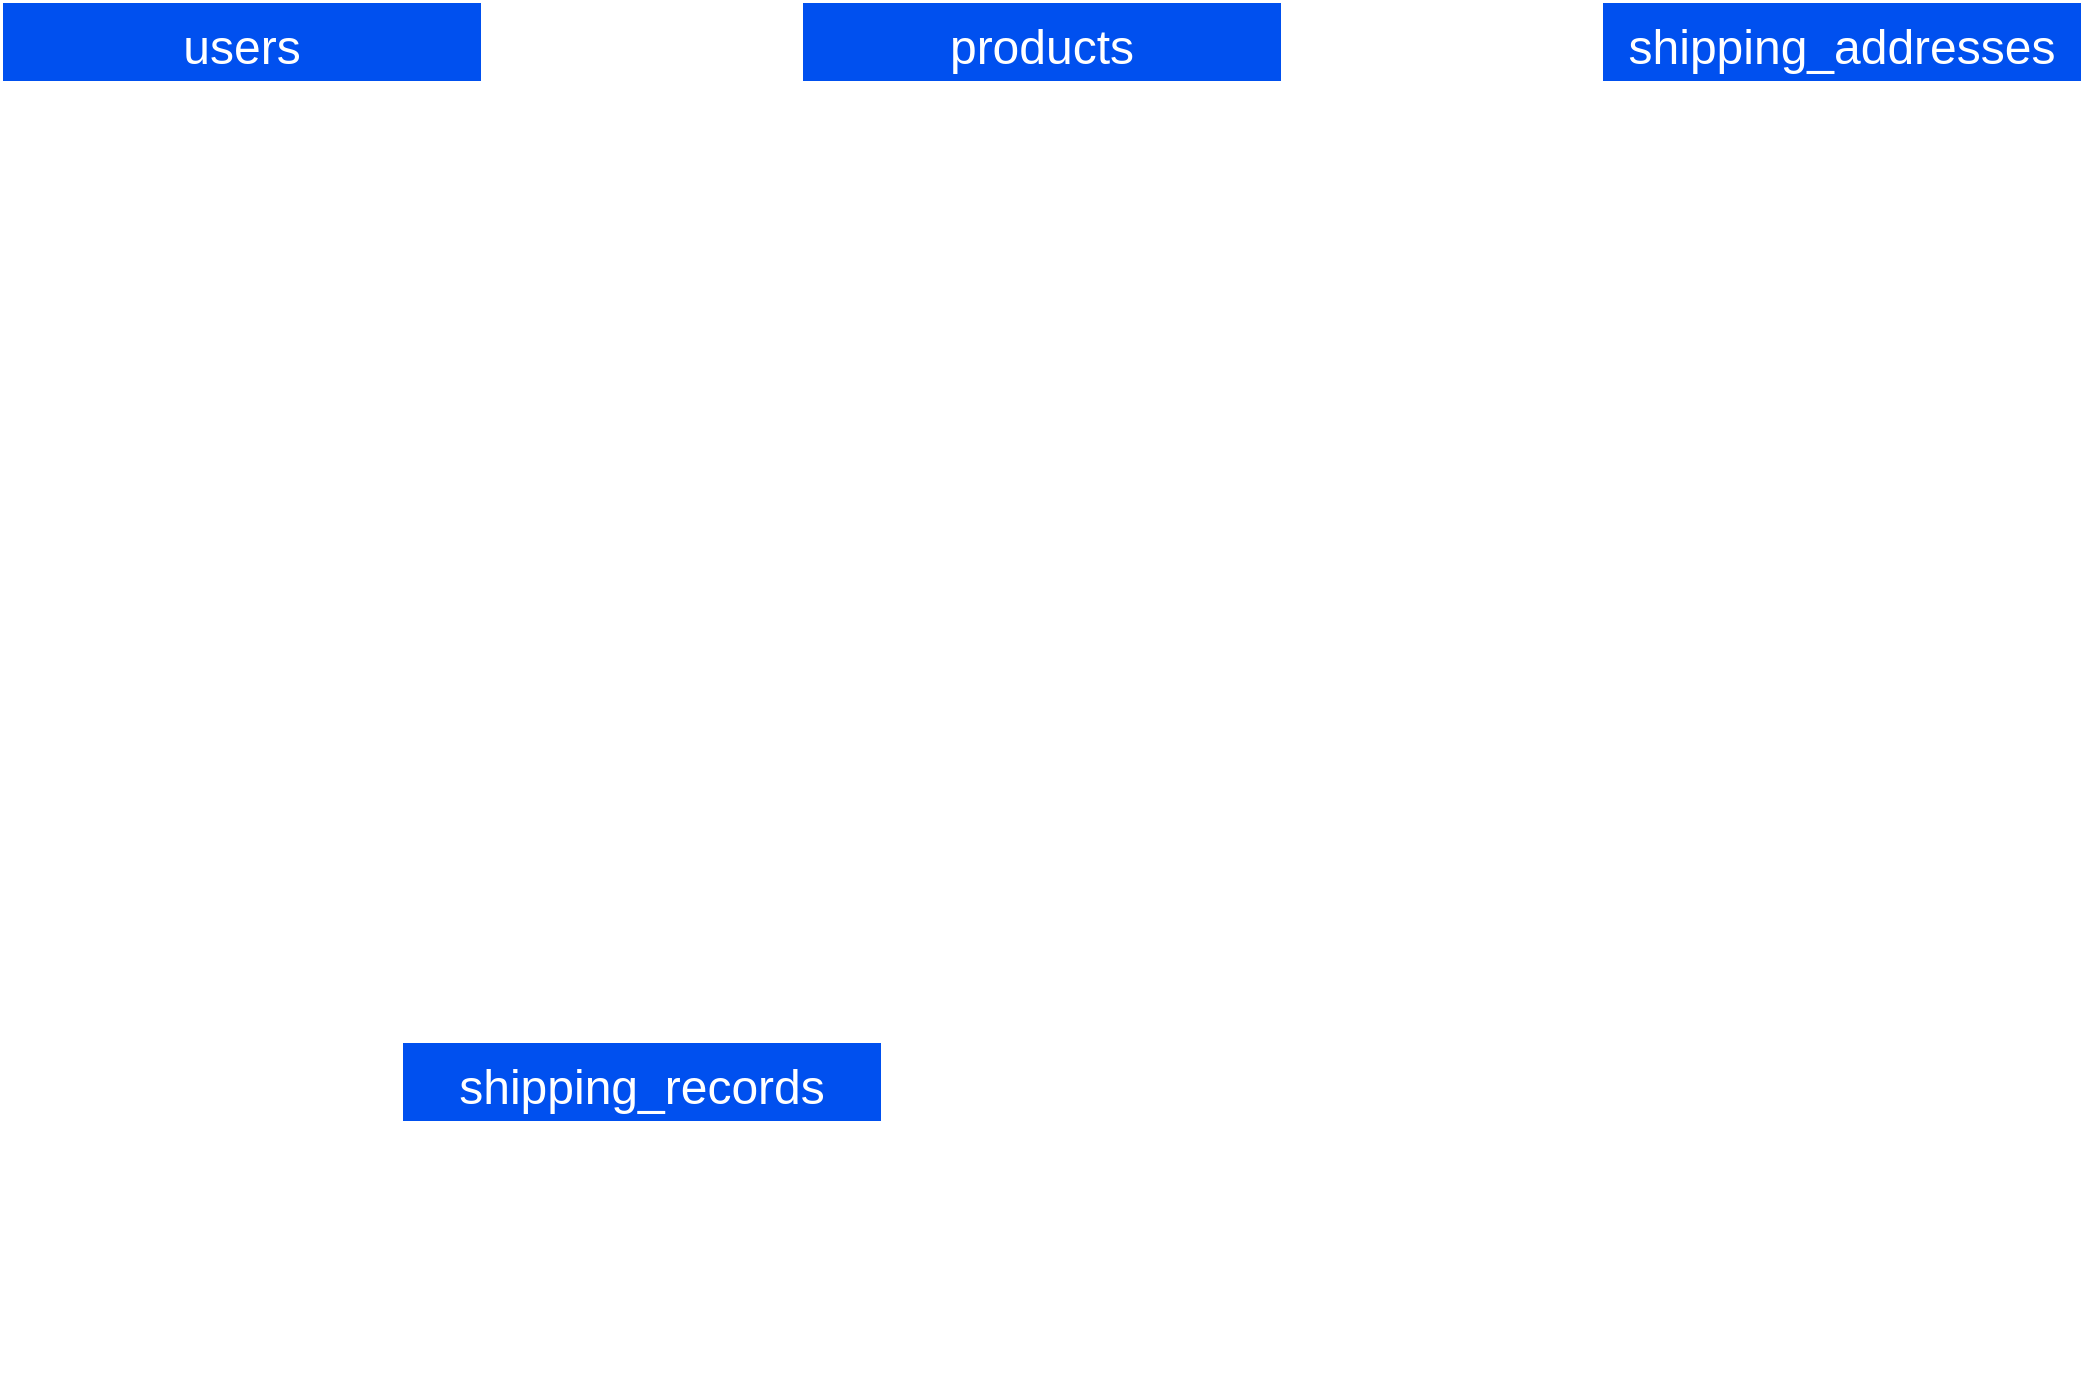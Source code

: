 <mxfile>
    <diagram id="ySHD8SOpM0Rdw_ZR9hW6" name="ページ1">
        <mxGraphModel dx="1585" dy="955" grid="1" gridSize="10" guides="1" tooltips="1" connect="1" arrows="1" fold="1" page="1" pageScale="1" pageWidth="1169" pageHeight="827" math="0" shadow="0">
            <root>
                <mxCell id="0"/>
                <mxCell id="1" parent="0"/>
                <mxCell id="10" value="users" style="swimlane;fontStyle=0;childLayout=stackLayout;horizontal=1;startSize=40;horizontalStack=0;resizeParent=1;resizeParentMax=0;resizeLast=0;collapsible=1;marginBottom=0;align=center;fontSize=24;spacing=0;labelBackgroundColor=none;fillColor=#0050ef;strokeColor=#FFFFFF;fontColor=#FFFFFF;" vertex="1" parent="1">
                    <mxGeometry x="80" y="80" width="240" height="360" as="geometry"/>
                </mxCell>
                <mxCell id="12" value="nickname " style="text;spacingLeft=4;spacingRight=4;overflow=hidden;rotatable=0;points=[[0,0.5],[1,0.5]];portConstraint=eastwest;fontSize=24;spacing=0;strokeColor=#FFFFFF;fontColor=#FFFFFF;" vertex="1" parent="10">
                    <mxGeometry y="40" width="240" height="40" as="geometry"/>
                </mxCell>
                <mxCell id="13" value="email" style="text;fillColor=none;spacingLeft=4;spacingRight=4;overflow=hidden;rotatable=0;points=[[0,0.5],[1,0.5]];portConstraint=eastwest;fontSize=24;spacing=0;strokeColor=#FFFFFF;fontColor=#FFFFFF;" vertex="1" parent="10">
                    <mxGeometry y="80" width="240" height="40" as="geometry"/>
                </mxCell>
                <mxCell id="27" value="encrypted_password" style="text;fillColor=none;spacingLeft=4;spacingRight=4;overflow=hidden;rotatable=0;points=[[0,0.5],[1,0.5]];portConstraint=eastwest;fontSize=24;spacing=0;strokeColor=#FFFFFF;fontColor=#FFFFFF;" vertex="1" parent="10">
                    <mxGeometry y="120" width="240" height="40" as="geometry"/>
                </mxCell>
                <mxCell id="32" value="family_name" style="text;fillColor=none;spacingLeft=4;spacingRight=4;overflow=hidden;rotatable=0;points=[[0,0.5],[1,0.5]];portConstraint=eastwest;fontSize=24;spacing=0;strokeColor=#FFFFFF;fontColor=#FFFFFF;" vertex="1" parent="10">
                    <mxGeometry y="160" width="240" height="40" as="geometry"/>
                </mxCell>
                <mxCell id="33" value="first_name" style="text;fillColor=none;spacingLeft=4;spacingRight=4;overflow=hidden;rotatable=0;points=[[0,0.5],[1,0.5]];portConstraint=eastwest;fontSize=24;spacing=0;strokeColor=#FFFFFF;fontColor=#FFFFFF;" vertex="1" parent="10">
                    <mxGeometry y="200" width="240" height="40" as="geometry"/>
                </mxCell>
                <mxCell id="31" value="family_name_reading" style="text;fillColor=none;spacingLeft=4;spacingRight=4;overflow=hidden;rotatable=0;points=[[0,0.5],[1,0.5]];portConstraint=eastwest;fontSize=24;spacing=0;strokeColor=#FFFFFF;fontColor=#FFFFFF;" vertex="1" parent="10">
                    <mxGeometry y="240" width="240" height="40" as="geometry"/>
                </mxCell>
                <mxCell id="28" value="first_name_reading" style="text;fillColor=none;spacingLeft=4;spacingRight=4;overflow=hidden;rotatable=0;points=[[0,0.5],[1,0.5]];portConstraint=eastwest;fontSize=24;spacing=0;strokeColor=#FFFFFF;fontColor=#FFFFFF;" vertex="1" parent="10">
                    <mxGeometry y="280" width="240" height="40" as="geometry"/>
                </mxCell>
                <mxCell id="34" value="birthday" style="text;fillColor=none;spacingLeft=4;spacingRight=4;overflow=hidden;rotatable=0;points=[[0,0.5],[1,0.5]];portConstraint=eastwest;fontSize=24;spacing=0;strokeColor=#FFFFFF;fontColor=#FFFFFF;" vertex="1" parent="10">
                    <mxGeometry y="320" width="240" height="40" as="geometry"/>
                </mxCell>
                <mxCell id="36" value="products" style="swimlane;fontStyle=0;childLayout=stackLayout;horizontal=1;startSize=40;horizontalStack=0;resizeParent=1;resizeParentMax=0;resizeLast=0;collapsible=1;marginBottom=0;align=center;fontSize=24;spacing=0;fillColor=#0050ef;strokeColor=#FFFFFF;fontColor=#FFFFFF;" vertex="1" parent="1">
                    <mxGeometry x="480" y="80" width="240" height="400" as="geometry"/>
                </mxCell>
                <mxCell id="40" value="product" style="text;fillColor=none;spacingLeft=4;spacingRight=4;overflow=hidden;rotatable=0;points=[[0,0.5],[1,0.5]];portConstraint=eastwest;fontSize=24;spacing=0;strokeColor=#FFFFFF;fontColor=#FFFFFF;" vertex="1" parent="36">
                    <mxGeometry y="40" width="240" height="40" as="geometry"/>
                </mxCell>
                <mxCell id="43" value="caption" style="text;fillColor=none;spacingLeft=4;spacingRight=4;overflow=hidden;rotatable=0;points=[[0,0.5],[1,0.5]];portConstraint=eastwest;fontSize=24;spacing=0;strokeColor=#FFFFFF;fontColor=#FFFFFF;" vertex="1" parent="36">
                    <mxGeometry y="80" width="240" height="40" as="geometry"/>
                </mxCell>
                <mxCell id="44" value="category_id" style="text;fillColor=none;spacingLeft=4;spacingRight=4;overflow=hidden;rotatable=0;points=[[0,0.5],[1,0.5]];portConstraint=eastwest;fontSize=24;spacing=0;strokeColor=#FFFFFF;fontColor=#FFFFFF;" vertex="1" parent="36">
                    <mxGeometry y="120" width="240" height="40" as="geometry"/>
                </mxCell>
                <mxCell id="45" value="condition_id" style="text;fillColor=none;spacingLeft=4;spacingRight=4;overflow=hidden;rotatable=0;points=[[0,0.5],[1,0.5]];portConstraint=eastwest;fontSize=24;spacing=0;strokeColor=#FFFFFF;fontColor=#FFFFFF;" vertex="1" parent="36">
                    <mxGeometry y="160" width="240" height="40" as="geometry"/>
                </mxCell>
                <mxCell id="46" value="fee_id" style="text;fillColor=none;spacingLeft=4;spacingRight=4;overflow=hidden;rotatable=0;points=[[0,0.5],[1,0.5]];portConstraint=eastwest;fontSize=24;spacing=0;strokeColor=#FFFFFF;fontColor=#FFFFFF;" vertex="1" parent="36">
                    <mxGeometry y="200" width="240" height="40" as="geometry"/>
                </mxCell>
                <mxCell id="47" value="prefecture_id" style="text;fillColor=none;spacingLeft=4;spacingRight=4;overflow=hidden;rotatable=0;points=[[0,0.5],[1,0.5]];portConstraint=eastwest;fontSize=24;spacing=0;strokeColor=#FFFFFF;fontColor=#FFFFFF;" vertex="1" parent="36">
                    <mxGeometry y="240" width="240" height="40" as="geometry"/>
                </mxCell>
                <mxCell id="42" value="period_id" style="text;fillColor=none;spacingLeft=4;spacingRight=4;overflow=hidden;rotatable=0;points=[[0,0.5],[1,0.5]];portConstraint=eastwest;fontSize=24;spacing=0;strokeColor=#FFFFFF;fontColor=#FFFFFF;" vertex="1" parent="36">
                    <mxGeometry y="280" width="240" height="40" as="geometry"/>
                </mxCell>
                <mxCell id="41" value="price" style="text;fillColor=none;spacingLeft=4;spacingRight=4;overflow=hidden;rotatable=0;points=[[0,0.5],[1,0.5]];portConstraint=eastwest;fontSize=24;spacing=0;strokeColor=#FFFFFF;fontColor=#FFFFFF;" vertex="1" parent="36">
                    <mxGeometry y="320" width="240" height="40" as="geometry"/>
                </mxCell>
                <mxCell id="48" value="user" style="text;fillColor=none;spacingLeft=4;spacingRight=4;overflow=hidden;rotatable=0;points=[[0,0.5],[1,0.5]];portConstraint=eastwest;fontSize=24;spacing=0;strokeColor=#FFFFFF;fontColor=#FFFFFF;" vertex="1" parent="36">
                    <mxGeometry y="360" width="240" height="40" as="geometry"/>
                </mxCell>
                <mxCell id="50" value="shipping_records" style="swimlane;fontStyle=0;childLayout=stackLayout;horizontal=1;startSize=40;horizontalStack=0;resizeParent=1;resizeParentMax=0;resizeLast=0;collapsible=1;marginBottom=0;align=center;fontSize=24;spacing=0;fillColor=#0050ef;strokeWidth=1;rounded=0;strokeColor=#FFFFFF;fontColor=#FFFFFF;" vertex="1" parent="1">
                    <mxGeometry x="280" y="600" width="240" height="160" as="geometry"/>
                </mxCell>
                <mxCell id="51" value="user" style="text;fillColor=none;spacingLeft=4;spacingRight=4;overflow=hidden;rotatable=0;points=[[0,0.5],[1,0.5]];portConstraint=eastwest;fontSize=24;spacing=0;strokeColor=#FFFFFF;fontColor=#FFFFFF;" vertex="1" parent="50">
                    <mxGeometry y="40" width="240" height="40" as="geometry"/>
                </mxCell>
                <mxCell id="52" value="product" style="text;fillColor=none;spacingLeft=4;spacingRight=4;overflow=hidden;rotatable=0;points=[[0,0.5],[1,0.5]];portConstraint=eastwest;fontSize=24;spacing=0;strokeColor=#FFFFFF;fontColor=#FFFFFF;" vertex="1" parent="50">
                    <mxGeometry y="80" width="240" height="40" as="geometry"/>
                </mxCell>
                <mxCell id="108" value="shipping_addresses" style="text;fillColor=none;spacingLeft=4;spacingRight=4;overflow=hidden;rotatable=0;points=[[0,0.5],[1,0.5]];portConstraint=eastwest;fontSize=24;spacing=0;strokeColor=#FFFFFF;fontColor=#FFFFFF;" vertex="1" parent="50">
                    <mxGeometry y="120" width="240" height="40" as="geometry"/>
                </mxCell>
                <mxCell id="54" value="shipping_addresses" style="swimlane;fontStyle=0;childLayout=stackLayout;horizontal=1;startSize=40;horizontalStack=0;resizeParent=1;resizeParentMax=0;resizeLast=0;collapsible=1;marginBottom=0;align=center;fontSize=24;spacing=0;fillColor=#0050ef;strokeColor=#FFFFFF;fontColor=#FFFFFF;" vertex="1" parent="1">
                    <mxGeometry x="880" y="80" width="240" height="280" as="geometry"/>
                </mxCell>
                <mxCell id="55" value="postal_code" style="text;fillColor=none;spacingLeft=4;spacingRight=4;overflow=hidden;rotatable=0;points=[[0,0.5],[1,0.5]];portConstraint=eastwest;fontSize=24;spacing=0;strokeColor=#FFFFFF;fontColor=#FFFFFF;" vertex="1" parent="54">
                    <mxGeometry y="40" width="240" height="40" as="geometry"/>
                </mxCell>
                <mxCell id="58" value="prefecture_id" style="text;fillColor=none;spacingLeft=4;spacingRight=4;overflow=hidden;rotatable=0;points=[[0,0.5],[1,0.5]];portConstraint=eastwest;fontSize=24;spacing=0;strokeColor=#FFFFFF;fontColor=#FFFFFF;" vertex="1" parent="54">
                    <mxGeometry y="80" width="240" height="40" as="geometry"/>
                </mxCell>
                <mxCell id="60" value="city" style="text;fillColor=none;spacingLeft=4;spacingRight=4;overflow=hidden;rotatable=0;points=[[0,0.5],[1,0.5]];portConstraint=eastwest;fontSize=24;spacing=0;strokeColor=#FFFFFF;fontColor=#FFFFFF;" vertex="1" parent="54">
                    <mxGeometry y="120" width="240" height="40" as="geometry"/>
                </mxCell>
                <mxCell id="61" value="house_number" style="text;fillColor=none;spacingLeft=4;spacingRight=4;overflow=hidden;rotatable=0;points=[[0,0.5],[1,0.5]];portConstraint=eastwest;fontSize=24;spacing=0;strokeColor=#FFFFFF;fontColor=#FFFFFF;" vertex="1" parent="54">
                    <mxGeometry y="160" width="240" height="40" as="geometry"/>
                </mxCell>
                <mxCell id="62" value="building_name" style="text;fillColor=none;spacingLeft=4;spacingRight=4;overflow=hidden;rotatable=0;points=[[0,0.5],[1,0.5]];portConstraint=eastwest;fontSize=24;spacing=0;strokeColor=#FFFFFF;fontColor=#FFFFFF;" vertex="1" parent="54">
                    <mxGeometry y="200" width="240" height="40" as="geometry"/>
                </mxCell>
                <mxCell id="63" value="telephone_number" style="text;fillColor=none;spacingLeft=4;spacingRight=4;overflow=hidden;rotatable=0;points=[[0,0.5],[1,0.5]];portConstraint=eastwest;fontSize=24;spacing=0;strokeColor=#FFFFFF;fontColor=#FFFFFF;" vertex="1" parent="54">
                    <mxGeometry y="240" width="240" height="40" as="geometry"/>
                </mxCell>
                <mxCell id="99" style="edgeStyle=orthogonalEdgeStyle;rounded=0;orthogonalLoop=1;jettySize=auto;html=1;endArrow=ERmany;endFill=0;endSize=24;startSize=24;startArrow=ERone;startFill=0;fontSize=24;spacing=0;strokeColor=#FFFFFF;fontColor=#FFFFFF;exitX=1;exitY=0.5;exitDx=0;exitDy=0;" edge="1" parent="1" source="32" target="48">
                    <mxGeometry as="geometry"/>
                </mxCell>
                <mxCell id="100" style="rounded=0;orthogonalLoop=1;jettySize=auto;html=1;endArrow=ERone;endFill=0;endSize=24;startSize=24;startArrow=ERone;startFill=0;fontSize=24;spacing=0;strokeColor=#FFFFFF;exitX=1;exitY=0.5;exitDx=0;exitDy=0;entryX=0.509;entryY=1.021;entryDx=0;entryDy=0;fontColor=#FFFFFF;edgeStyle=orthogonalEdgeStyle;entryPerimeter=0;" edge="1" parent="1" source="108" target="63">
                    <mxGeometry x="80" y="80" as="geometry">
                        <mxPoint x="530" y="603.37" as="sourcePoint"/>
                        <mxPoint x="1000" y="400" as="targetPoint"/>
                    </mxGeometry>
                </mxCell>
                <mxCell id="103" style="rounded=0;orthogonalLoop=1;jettySize=auto;html=1;entryX=1;entryY=0.5;entryDx=0;entryDy=0;endArrow=ERone;endFill=0;endSize=24;startSize=24;startArrow=ERone;startFill=0;fontSize=24;spacing=0;strokeColor=#FFFFFF;exitX=0.508;exitY=0.985;exitDx=0;exitDy=0;edgeStyle=orthogonalEdgeStyle;exitPerimeter=0;fontColor=#FFFFFF;" edge="1" parent="1" source="48" target="52">
                    <mxGeometry x="80" y="80" as="geometry">
                        <mxPoint x="400" y="549.691" as="sourcePoint"/>
                        <mxPoint x="400" y="917.392" as="targetPoint"/>
                        <Array as="points">
                            <mxPoint x="602" y="700"/>
                        </Array>
                    </mxGeometry>
                </mxCell>
                <mxCell id="105" style="rounded=0;orthogonalLoop=1;jettySize=auto;html=1;entryX=0;entryY=0.5;entryDx=0;entryDy=0;fontSize=24;startArrow=ERone;startFill=0;endArrow=ERmany;endFill=0;startSize=24;endSize=24;strokeColor=#FFFFFF;edgeStyle=orthogonalEdgeStyle;fontColor=#FFFFFF;" edge="1" parent="1" target="51">
                    <mxGeometry x="80" y="80" as="geometry">
                        <mxPoint x="200" y="441" as="sourcePoint"/>
                        <Array as="points">
                            <mxPoint x="200" y="441"/>
                            <mxPoint x="200" y="700"/>
                        </Array>
                    </mxGeometry>
                </mxCell>
            </root>
        </mxGraphModel>
    </diagram>
</mxfile>